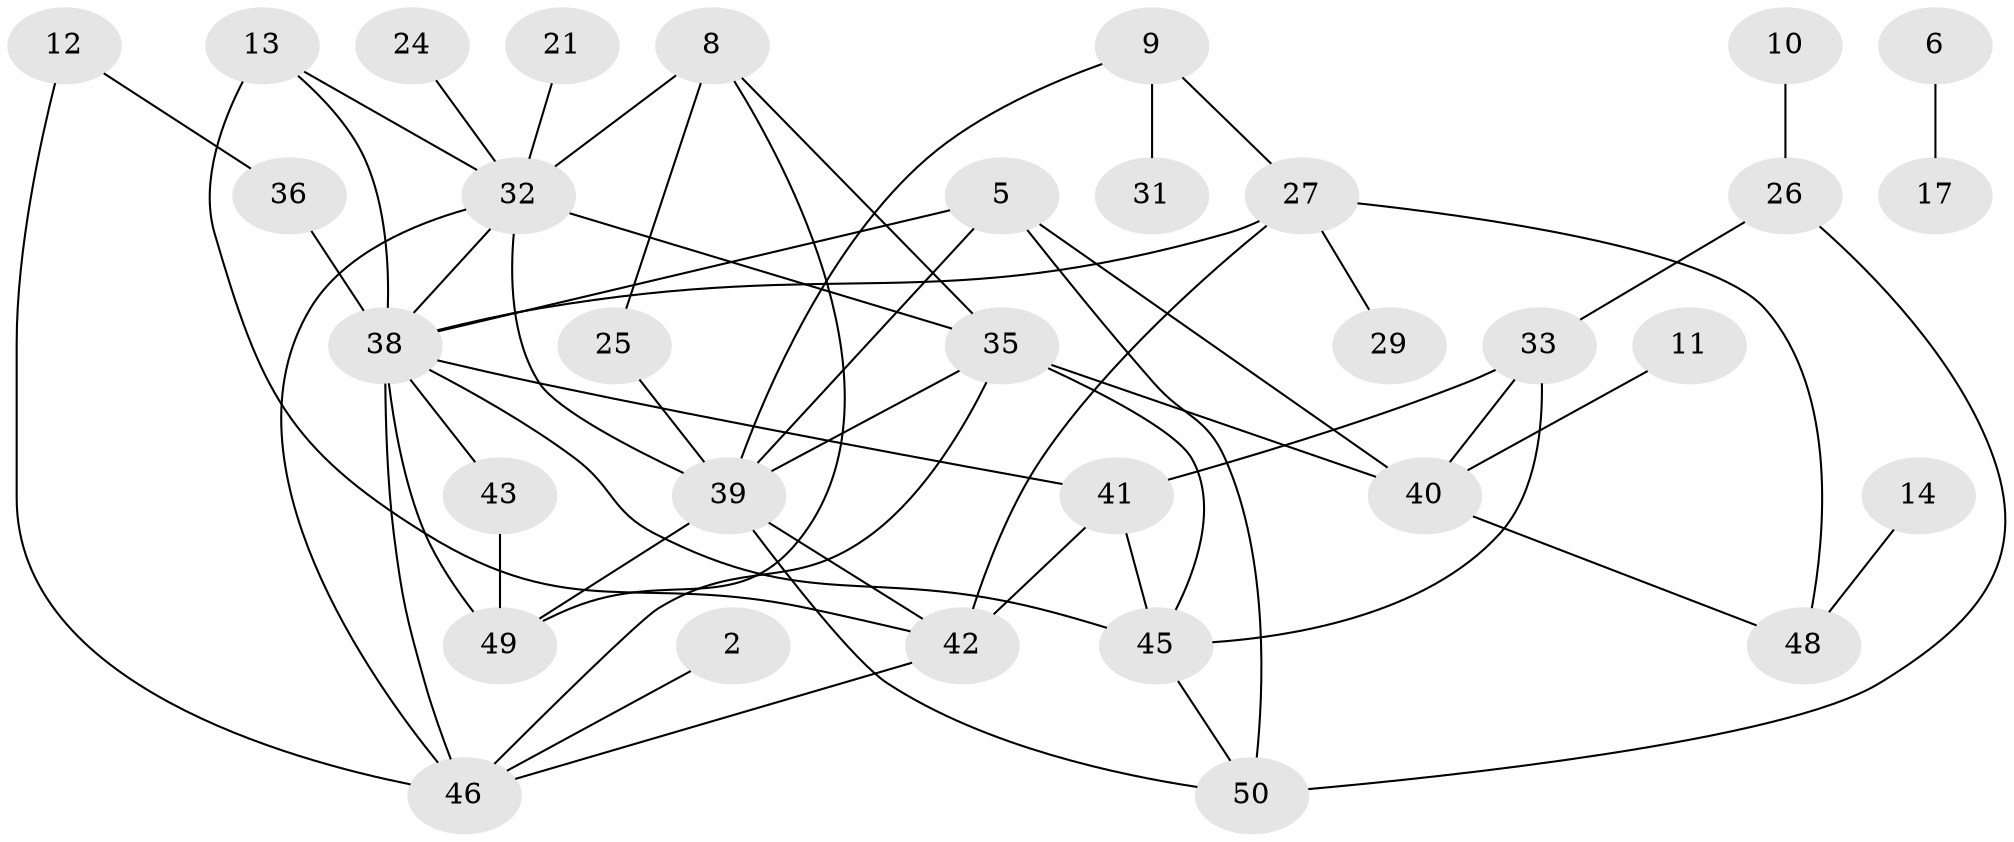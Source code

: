 // original degree distribution, {0: 0.15151515151515152, 1: 0.21212121212121213, 2: 0.2828282828282828, 3: 0.1111111111111111, 4: 0.10101010101010101, 5: 0.09090909090909091, 6: 0.04040404040404041, 7: 0.010101010101010102}
// Generated by graph-tools (version 1.1) at 2025/49/03/09/25 03:49:05]
// undirected, 33 vertices, 56 edges
graph export_dot {
graph [start="1"]
  node [color=gray90,style=filled];
  2;
  5;
  6;
  8;
  9;
  10;
  11;
  12;
  13;
  14;
  17;
  21;
  24;
  25;
  26;
  27;
  29;
  31;
  32;
  33;
  35;
  36;
  38;
  39;
  40;
  41;
  42;
  43;
  45;
  46;
  48;
  49;
  50;
  2 -- 46 [weight=1.0];
  5 -- 38 [weight=1.0];
  5 -- 39 [weight=1.0];
  5 -- 40 [weight=1.0];
  5 -- 50 [weight=1.0];
  6 -- 17 [weight=1.0];
  8 -- 25 [weight=1.0];
  8 -- 32 [weight=1.0];
  8 -- 35 [weight=1.0];
  8 -- 49 [weight=1.0];
  9 -- 27 [weight=1.0];
  9 -- 31 [weight=1.0];
  9 -- 39 [weight=1.0];
  10 -- 26 [weight=1.0];
  11 -- 40 [weight=1.0];
  12 -- 36 [weight=1.0];
  12 -- 46 [weight=1.0];
  13 -- 32 [weight=1.0];
  13 -- 38 [weight=2.0];
  13 -- 42 [weight=2.0];
  14 -- 48 [weight=1.0];
  21 -- 32 [weight=1.0];
  24 -- 32 [weight=1.0];
  25 -- 39 [weight=1.0];
  26 -- 33 [weight=1.0];
  26 -- 50 [weight=1.0];
  27 -- 29 [weight=1.0];
  27 -- 38 [weight=1.0];
  27 -- 42 [weight=1.0];
  27 -- 48 [weight=1.0];
  32 -- 35 [weight=1.0];
  32 -- 38 [weight=1.0];
  32 -- 39 [weight=1.0];
  32 -- 46 [weight=1.0];
  33 -- 40 [weight=1.0];
  33 -- 41 [weight=1.0];
  33 -- 45 [weight=1.0];
  35 -- 39 [weight=1.0];
  35 -- 40 [weight=1.0];
  35 -- 45 [weight=1.0];
  35 -- 46 [weight=1.0];
  36 -- 38 [weight=1.0];
  38 -- 41 [weight=1.0];
  38 -- 43 [weight=1.0];
  38 -- 45 [weight=1.0];
  38 -- 46 [weight=1.0];
  38 -- 49 [weight=2.0];
  39 -- 42 [weight=1.0];
  39 -- 49 [weight=1.0];
  39 -- 50 [weight=1.0];
  40 -- 48 [weight=1.0];
  41 -- 42 [weight=1.0];
  41 -- 45 [weight=2.0];
  42 -- 46 [weight=1.0];
  43 -- 49 [weight=1.0];
  45 -- 50 [weight=1.0];
}

